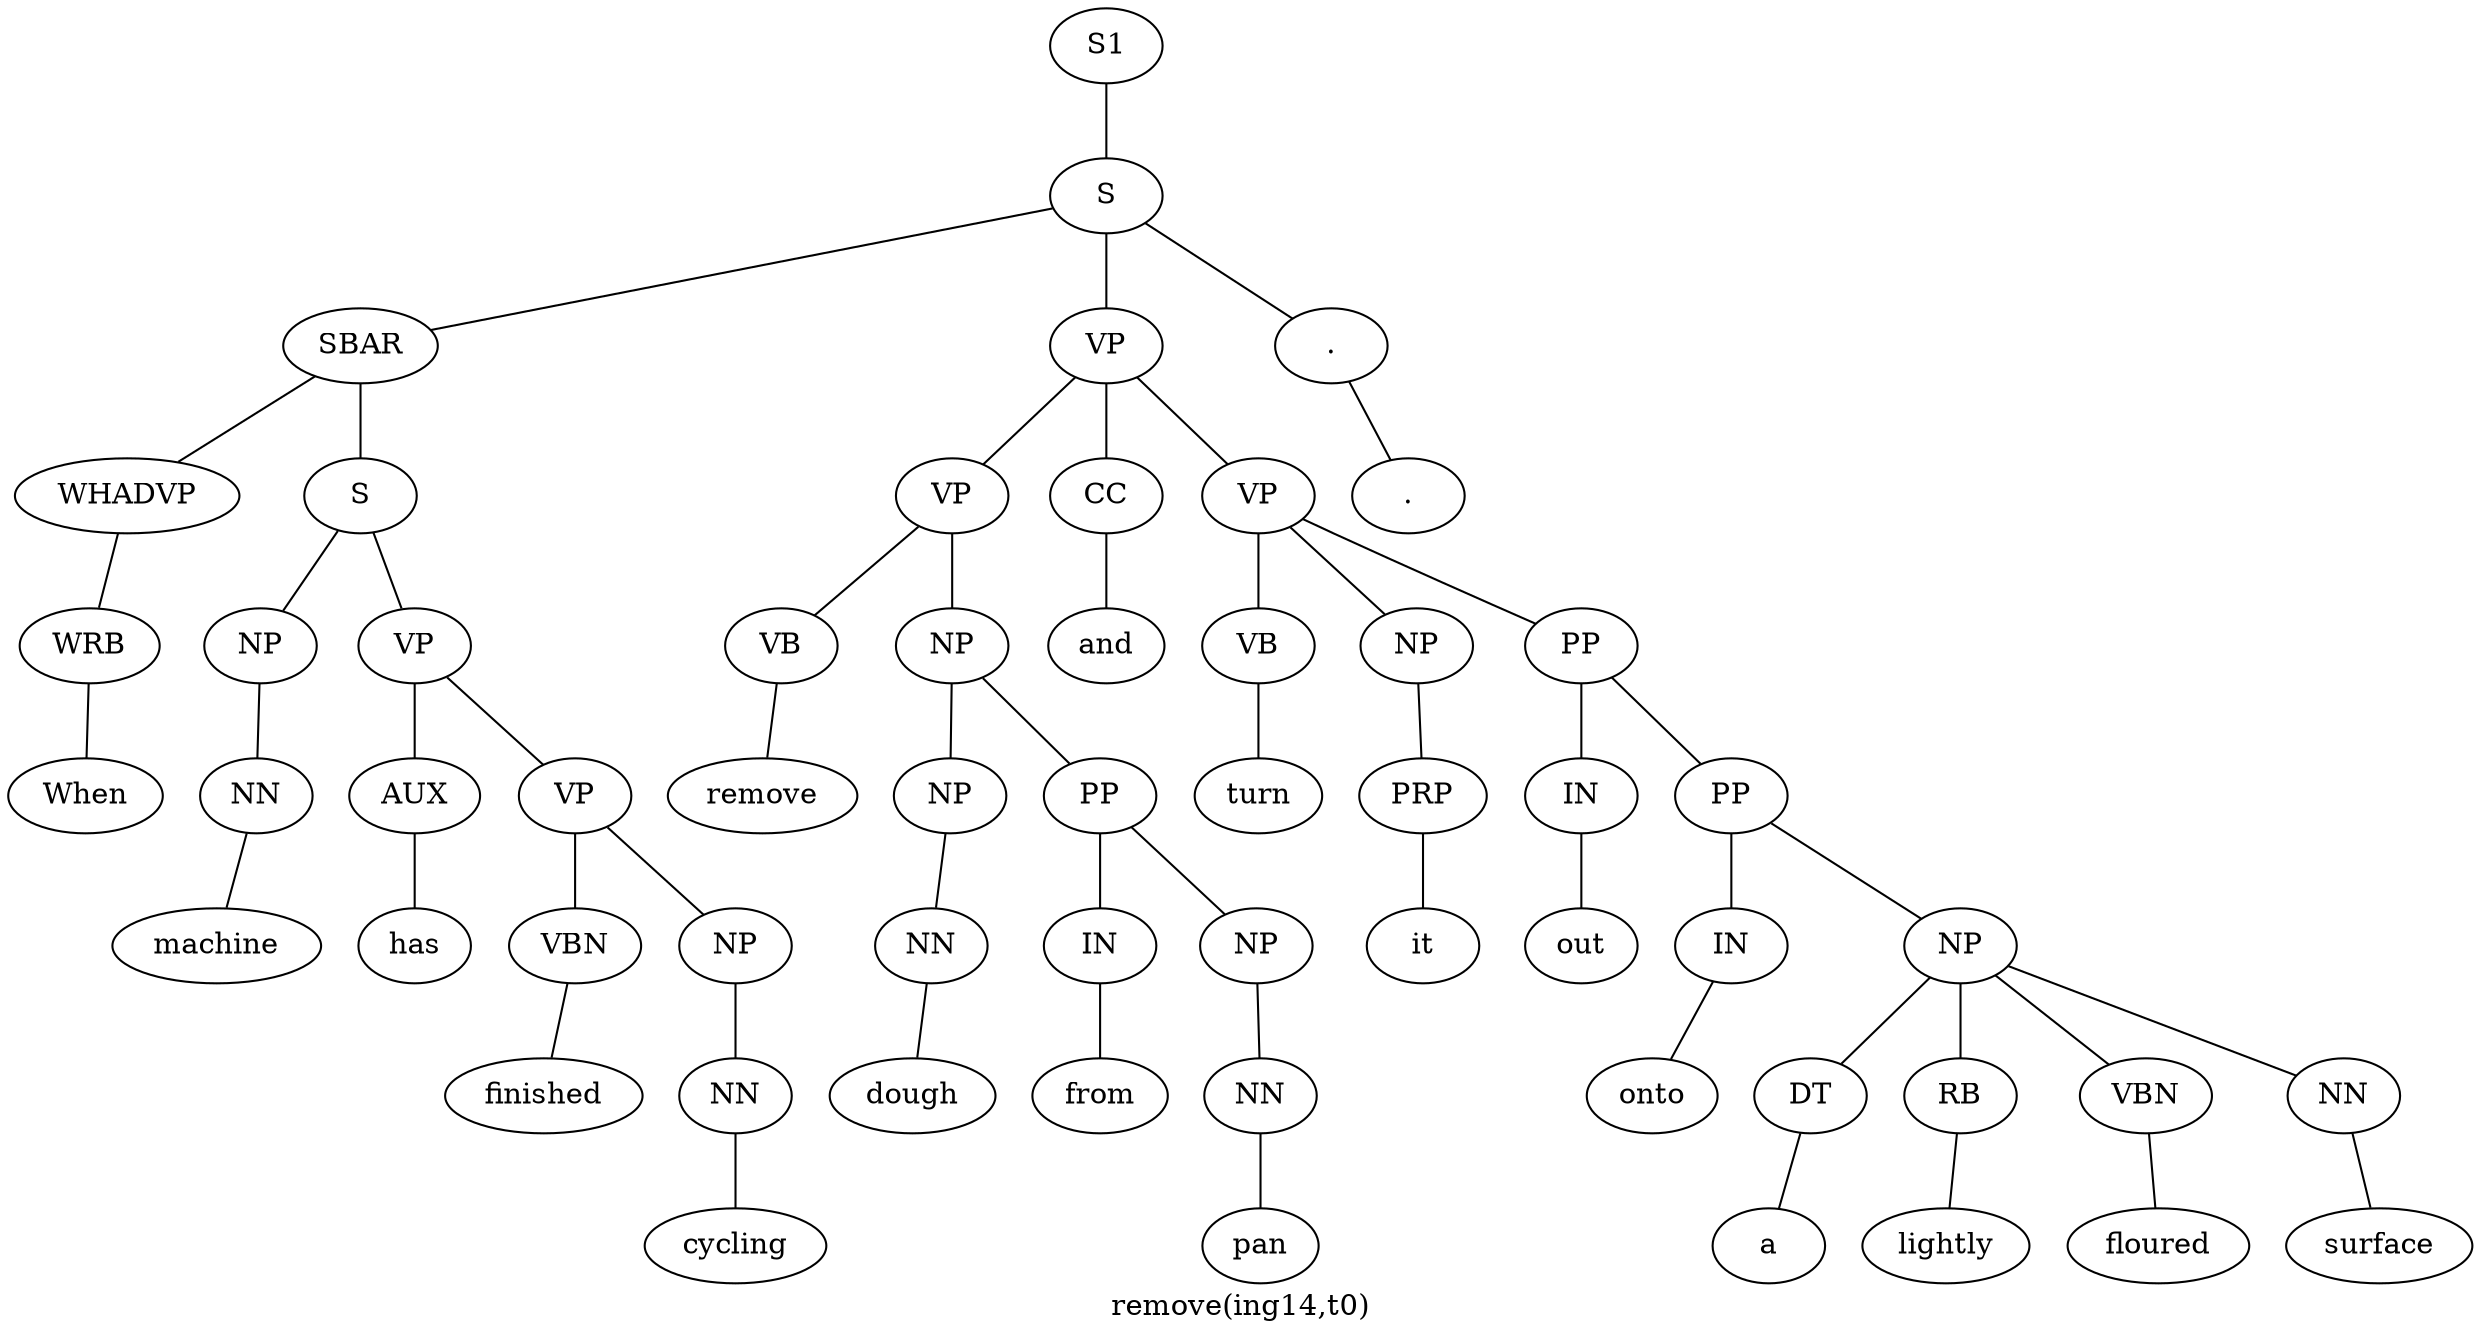 graph SyntaxGraph {
	label = "remove(ing14,t0)";
	Node0 [label="S1"];
	Node1 [label="S"];
	Node2 [label="SBAR"];
	Node3 [label="WHADVP"];
	Node4 [label="WRB"];
	Node5 [label="When"];
	Node6 [label="S"];
	Node7 [label="NP"];
	Node8 [label="NN"];
	Node9 [label="machine"];
	Node10 [label="VP"];
	Node11 [label="AUX"];
	Node12 [label="has"];
	Node13 [label="VP"];
	Node14 [label="VBN"];
	Node15 [label="finished"];
	Node16 [label="NP"];
	Node17 [label="NN"];
	Node18 [label="cycling"];
	Node19 [label="VP"];
	Node20 [label="VP"];
	Node21 [label="VB"];
	Node22 [label="remove"];
	Node23 [label="NP"];
	Node24 [label="NP"];
	Node25 [label="NN"];
	Node26 [label="dough"];
	Node27 [label="PP"];
	Node28 [label="IN"];
	Node29 [label="from"];
	Node30 [label="NP"];
	Node31 [label="NN"];
	Node32 [label="pan"];
	Node33 [label="CC"];
	Node34 [label="and"];
	Node35 [label="VP"];
	Node36 [label="VB"];
	Node37 [label="turn"];
	Node38 [label="NP"];
	Node39 [label="PRP"];
	Node40 [label="it"];
	Node41 [label="PP"];
	Node42 [label="IN"];
	Node43 [label="out"];
	Node44 [label="PP"];
	Node45 [label="IN"];
	Node46 [label="onto"];
	Node47 [label="NP"];
	Node48 [label="DT"];
	Node49 [label="a"];
	Node50 [label="RB"];
	Node51 [label="lightly"];
	Node52 [label="VBN"];
	Node53 [label="floured"];
	Node54 [label="NN"];
	Node55 [label="surface"];
	Node56 [label="."];
	Node57 [label="."];

	Node0 -- Node1;
	Node1 -- Node2;
	Node1 -- Node19;
	Node1 -- Node56;
	Node2 -- Node3;
	Node2 -- Node6;
	Node3 -- Node4;
	Node4 -- Node5;
	Node6 -- Node7;
	Node6 -- Node10;
	Node7 -- Node8;
	Node8 -- Node9;
	Node10 -- Node11;
	Node10 -- Node13;
	Node11 -- Node12;
	Node13 -- Node14;
	Node13 -- Node16;
	Node14 -- Node15;
	Node16 -- Node17;
	Node17 -- Node18;
	Node19 -- Node20;
	Node19 -- Node33;
	Node19 -- Node35;
	Node20 -- Node21;
	Node20 -- Node23;
	Node21 -- Node22;
	Node23 -- Node24;
	Node23 -- Node27;
	Node24 -- Node25;
	Node25 -- Node26;
	Node27 -- Node28;
	Node27 -- Node30;
	Node28 -- Node29;
	Node30 -- Node31;
	Node31 -- Node32;
	Node33 -- Node34;
	Node35 -- Node36;
	Node35 -- Node38;
	Node35 -- Node41;
	Node36 -- Node37;
	Node38 -- Node39;
	Node39 -- Node40;
	Node41 -- Node42;
	Node41 -- Node44;
	Node42 -- Node43;
	Node44 -- Node45;
	Node44 -- Node47;
	Node45 -- Node46;
	Node47 -- Node48;
	Node47 -- Node50;
	Node47 -- Node52;
	Node47 -- Node54;
	Node48 -- Node49;
	Node50 -- Node51;
	Node52 -- Node53;
	Node54 -- Node55;
	Node56 -- Node57;
}